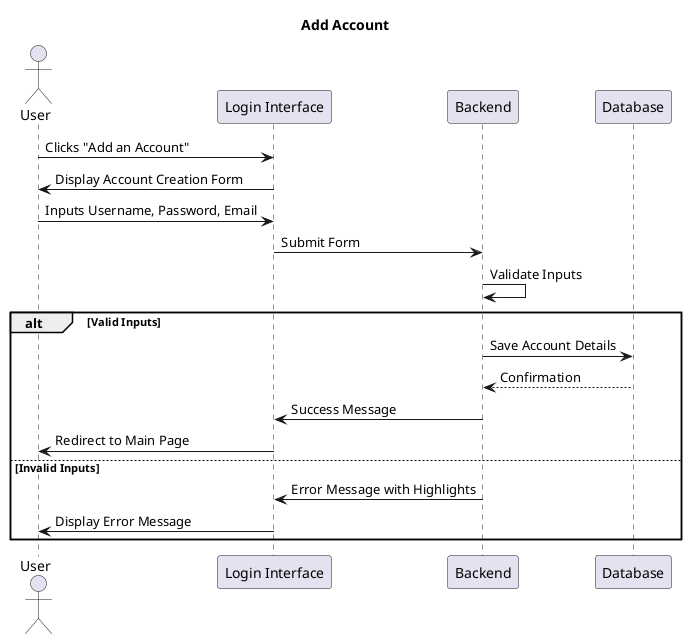 @startuml

title Add Account

actor User
participant "UI" as UI
@startuml

title Add Account

actor User
participant "Login Interface" as login
participant "Backend" as Backend
participant "Database" as DB


User -> login: Clicks "Add an Account"
login -> User: Display Account Creation Form
User -> login: Inputs Username, Password, Email
login -> Backend: Submit Form
Backend -> Backend: Validate Inputs
alt Valid Inputs
    Backend -> DB: Save Account Details
    DB --> Backend: Confirmation
    Backend -> login: Success Message
    login -> User: Redirect to Main Page
else Invalid Inputs
    Backend -> login: Error Message with Highlights
    login -> User: Display Error Message
end

@enduml

